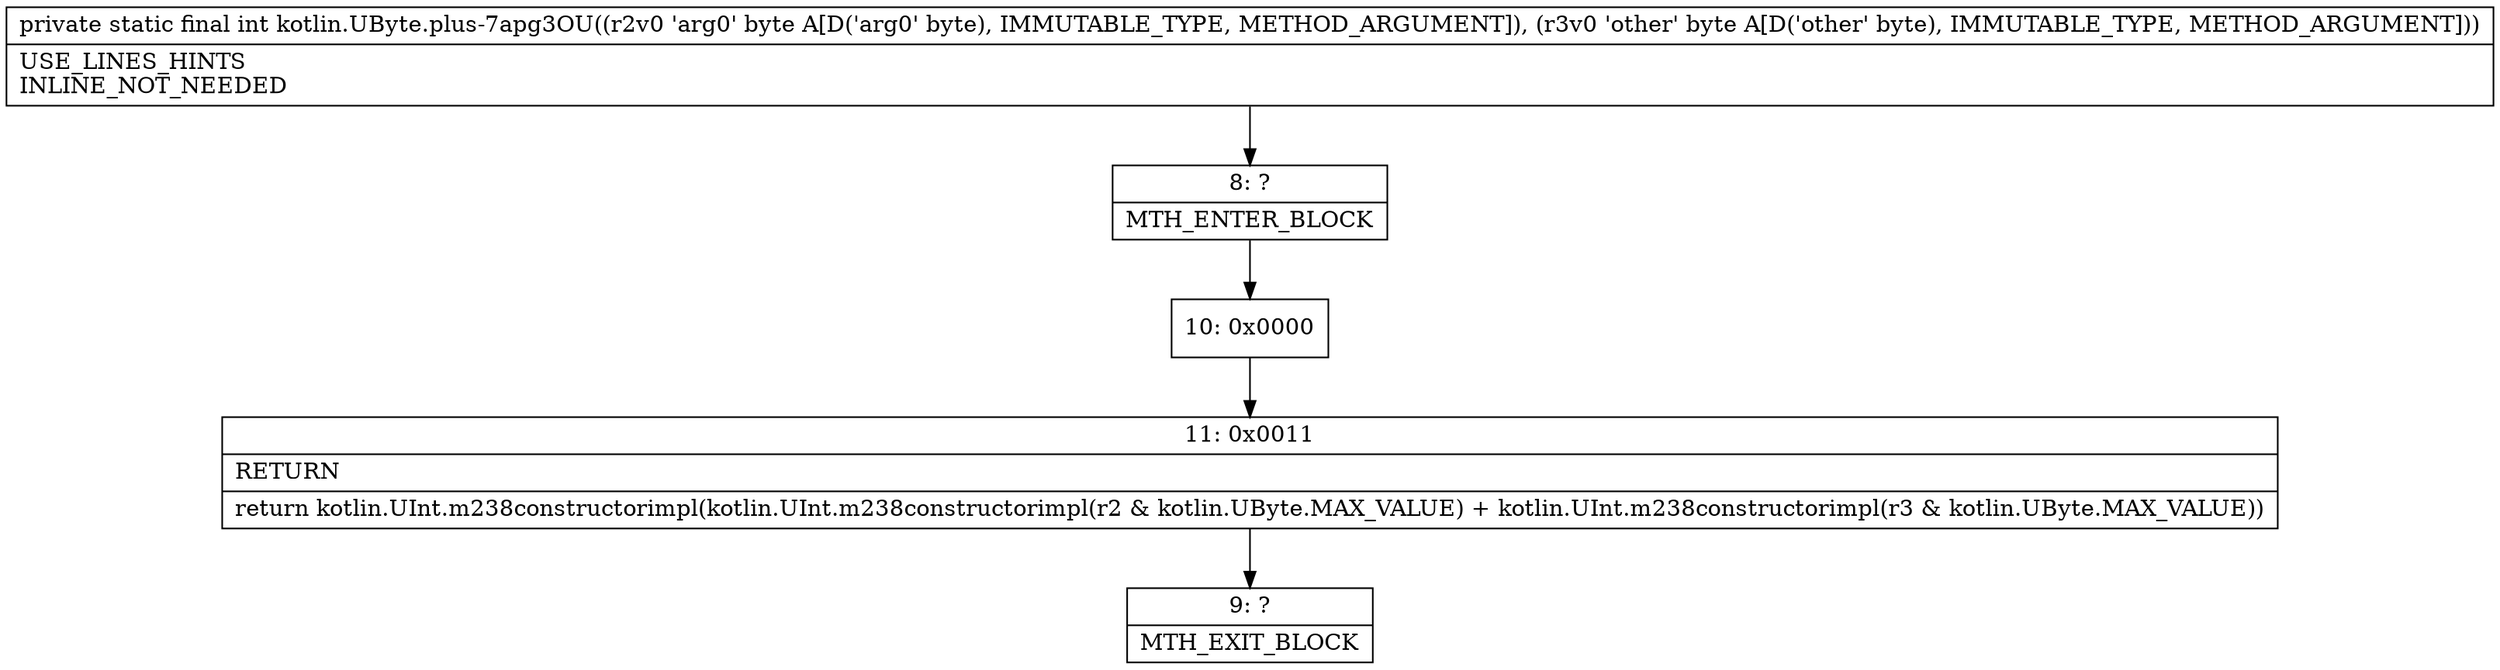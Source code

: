 digraph "CFG forkotlin.UByte.plus\-7apg3OU(BB)I" {
Node_8 [shape=record,label="{8\:\ ?|MTH_ENTER_BLOCK\l}"];
Node_10 [shape=record,label="{10\:\ 0x0000}"];
Node_11 [shape=record,label="{11\:\ 0x0011|RETURN\l|return kotlin.UInt.m238constructorimpl(kotlin.UInt.m238constructorimpl(r2 & kotlin.UByte.MAX_VALUE) + kotlin.UInt.m238constructorimpl(r3 & kotlin.UByte.MAX_VALUE))\l}"];
Node_9 [shape=record,label="{9\:\ ?|MTH_EXIT_BLOCK\l}"];
MethodNode[shape=record,label="{private static final int kotlin.UByte.plus\-7apg3OU((r2v0 'arg0' byte A[D('arg0' byte), IMMUTABLE_TYPE, METHOD_ARGUMENT]), (r3v0 'other' byte A[D('other' byte), IMMUTABLE_TYPE, METHOD_ARGUMENT]))  | USE_LINES_HINTS\lINLINE_NOT_NEEDED\l}"];
MethodNode -> Node_8;Node_8 -> Node_10;
Node_10 -> Node_11;
Node_11 -> Node_9;
}

